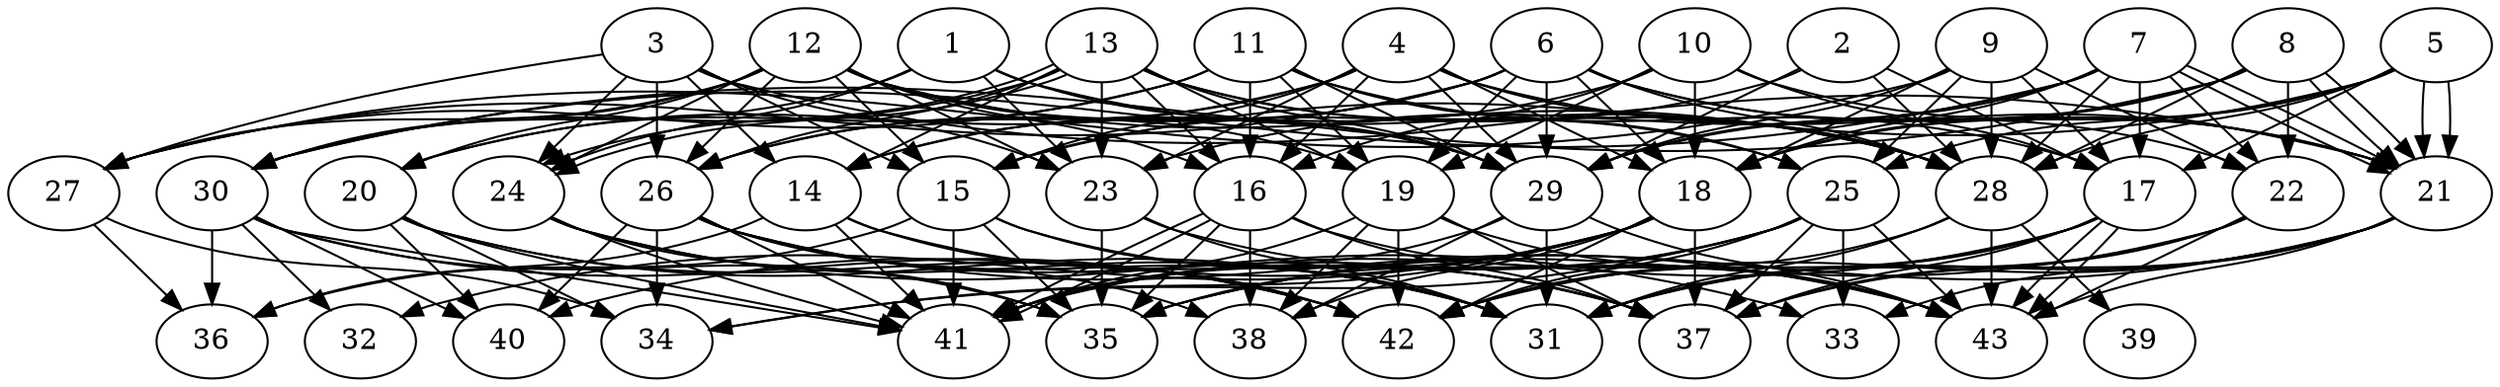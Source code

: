 // DAG (tier=3-complex, mode=compute, n=43, ccr=0.477, fat=0.786, density=0.768, regular=0.308, jump=0.316, mindata=1048576, maxdata=16777216)
// DAG automatically generated by daggen at Sun Aug 24 16:33:34 2025
// /home/ermia/Project/Environments/daggen/bin/daggen --dot --ccr 0.477 --fat 0.786 --regular 0.308 --density 0.768 --jump 0.316 --mindata 1048576 --maxdata 16777216 -n 43 
digraph G {
  1 [size="471346890932224000000", alpha="0.19", expect_size="235673445466112000000"]
  1 -> 23 [size ="484525998080000"]
  1 -> 24 [size ="484525998080000"]
  1 -> 28 [size ="484525998080000"]
  1 -> 29 [size ="484525998080000"]
  1 -> 30 [size ="484525998080000"]
  2 [size="74981011159568928", alpha="0.17", expect_size="37490505579784464"]
  2 -> 15 [size ="1571930524090368"]
  2 -> 17 [size ="1571930524090368"]
  2 -> 28 [size ="1571930524090368"]
  2 -> 29 [size ="1571930524090368"]
  3 [size="971465303833549952", alpha="0.03", expect_size="485732651916774976"]
  3 -> 14 [size ="1012992539885568"]
  3 -> 15 [size ="1012992539885568"]
  3 -> 21 [size ="1012992539885568"]
  3 -> 23 [size ="1012992539885568"]
  3 -> 24 [size ="1012992539885568"]
  3 -> 26 [size ="1012992539885568"]
  3 -> 27 [size ="1012992539885568"]
  4 [size="15309399136021582", alpha="0.14", expect_size="7654699568010791"]
  4 -> 15 [size ="593028146266112"]
  4 -> 16 [size ="593028146266112"]
  4 -> 18 [size ="593028146266112"]
  4 -> 20 [size ="593028146266112"]
  4 -> 21 [size ="593028146266112"]
  4 -> 23 [size ="593028146266112"]
  4 -> 26 [size ="593028146266112"]
  4 -> 28 [size ="593028146266112"]
  4 -> 29 [size ="593028146266112"]
  5 [size="128346222924266471424", alpha="0.01", expect_size="64173111462133235712"]
  5 -> 15 [size ="203553566097408"]
  5 -> 17 [size ="203553566097408"]
  5 -> 18 [size ="203553566097408"]
  5 -> 21 [size ="203553566097408"]
  5 -> 21 [size ="203553566097408"]
  5 -> 25 [size ="203553566097408"]
  5 -> 28 [size ="203553566097408"]
  6 [size="2434380551001967951872", alpha="0.06", expect_size="1217190275500983975936"]
  6 -> 14 [size ="1447712419479552"]
  6 -> 18 [size ="1447712419479552"]
  6 -> 19 [size ="1447712419479552"]
  6 -> 21 [size ="1447712419479552"]
  6 -> 22 [size ="1447712419479552"]
  6 -> 26 [size ="1447712419479552"]
  6 -> 27 [size ="1447712419479552"]
  6 -> 28 [size ="1447712419479552"]
  6 -> 29 [size ="1447712419479552"]
  7 [size="14808638441018058", alpha="0.01", expect_size="7404319220509029"]
  7 -> 17 [size ="575804329164800"]
  7 -> 18 [size ="575804329164800"]
  7 -> 21 [size ="575804329164800"]
  7 -> 21 [size ="575804329164800"]
  7 -> 22 [size ="575804329164800"]
  7 -> 23 [size ="575804329164800"]
  7 -> 28 [size ="575804329164800"]
  7 -> 29 [size ="575804329164800"]
  7 -> 30 [size ="575804329164800"]
  8 [size="761297916356722560", alpha="0.01", expect_size="380648958178361280"]
  8 -> 18 [size ="889256335638528"]
  8 -> 21 [size ="889256335638528"]
  8 -> 21 [size ="889256335638528"]
  8 -> 22 [size ="889256335638528"]
  8 -> 28 [size ="889256335638528"]
  8 -> 29 [size ="889256335638528"]
  8 -> 30 [size ="889256335638528"]
  9 [size="3963317485982279168", alpha="0.12", expect_size="1981658742991139584"]
  9 -> 17 [size ="1427506410291200"]
  9 -> 18 [size ="1427506410291200"]
  9 -> 22 [size ="1427506410291200"]
  9 -> 25 [size ="1427506410291200"]
  9 -> 27 [size ="1427506410291200"]
  9 -> 28 [size ="1427506410291200"]
  9 -> 29 [size ="1427506410291200"]
  10 [size="1223208412889969852416", alpha="0.05", expect_size="611604206444984926208"]
  10 -> 14 [size ="915005335666688"]
  10 -> 16 [size ="915005335666688"]
  10 -> 17 [size ="915005335666688"]
  10 -> 18 [size ="915005335666688"]
  10 -> 19 [size ="915005335666688"]
  10 -> 21 [size ="915005335666688"]
  11 [size="7217782456142563", alpha="0.15", expect_size="3608891228071281"]
  11 -> 16 [size ="255511639359488"]
  11 -> 17 [size ="255511639359488"]
  11 -> 19 [size ="255511639359488"]
  11 -> 20 [size ="255511639359488"]
  11 -> 25 [size ="255511639359488"]
  11 -> 27 [size ="255511639359488"]
  11 -> 29 [size ="255511639359488"]
  12 [size="19951871050313036", alpha="0.19", expect_size="9975935525156518"]
  12 -> 15 [size ="1102458512211968"]
  12 -> 16 [size ="1102458512211968"]
  12 -> 19 [size ="1102458512211968"]
  12 -> 20 [size ="1102458512211968"]
  12 -> 23 [size ="1102458512211968"]
  12 -> 24 [size ="1102458512211968"]
  12 -> 26 [size ="1102458512211968"]
  12 -> 27 [size ="1102458512211968"]
  12 -> 28 [size ="1102458512211968"]
  12 -> 29 [size ="1102458512211968"]
  12 -> 30 [size ="1102458512211968"]
  13 [size="113562680623157024", alpha="0.14", expect_size="56781340311578512"]
  13 -> 14 [size ="1986859420876800"]
  13 -> 16 [size ="1986859420876800"]
  13 -> 19 [size ="1986859420876800"]
  13 -> 23 [size ="1986859420876800"]
  13 -> 24 [size ="1986859420876800"]
  13 -> 24 [size ="1986859420876800"]
  13 -> 25 [size ="1986859420876800"]
  13 -> 26 [size ="1986859420876800"]
  13 -> 28 [size ="1986859420876800"]
  13 -> 29 [size ="1986859420876800"]
  13 -> 30 [size ="1986859420876800"]
  14 [size="190622642358411104", alpha="0.12", expect_size="95311321179205552"]
  14 -> 36 [size ="76456801599488"]
  14 -> 37 [size ="76456801599488"]
  14 -> 41 [size ="76456801599488"]
  14 -> 42 [size ="76456801599488"]
  15 [size="78871461590338633728", alpha="0.16", expect_size="39435730795169316864"]
  15 -> 31 [size ="147130681393152"]
  15 -> 35 [size ="147130681393152"]
  15 -> 36 [size ="147130681393152"]
  15 -> 37 [size ="147130681393152"]
  15 -> 41 [size ="147130681393152"]
  16 [size="3061917504726691840", alpha="0.14", expect_size="1530958752363345920"]
  16 -> 35 [size ="1937593998508032"]
  16 -> 37 [size ="1937593998508032"]
  16 -> 38 [size ="1937593998508032"]
  16 -> 41 [size ="1937593998508032"]
  16 -> 41 [size ="1937593998508032"]
  16 -> 43 [size ="1937593998508032"]
  17 [size="285585003778968387584", alpha="0.19", expect_size="142792501889484193792"]
  17 -> 31 [size ="346934044786688"]
  17 -> 37 [size ="346934044786688"]
  17 -> 41 [size ="346934044786688"]
  17 -> 42 [size ="346934044786688"]
  17 -> 43 [size ="346934044786688"]
  17 -> 43 [size ="346934044786688"]
  18 [size="3396168905435262222336", alpha="0.04", expect_size="1698084452717631111168"]
  18 -> 32 [size ="1807518875516928"]
  18 -> 34 [size ="1807518875516928"]
  18 -> 37 [size ="1807518875516928"]
  18 -> 38 [size ="1807518875516928"]
  18 -> 40 [size ="1807518875516928"]
  18 -> 41 [size ="1807518875516928"]
  18 -> 42 [size ="1807518875516928"]
  19 [size="2848908620882103", alpha="0.16", expect_size="1424454310441051"]
  19 -> 37 [size ="63254432841728"]
  19 -> 38 [size ="63254432841728"]
  19 -> 41 [size ="63254432841728"]
  19 -> 42 [size ="63254432841728"]
  19 -> 43 [size ="63254432841728"]
  20 [size="2916146060916993032192", alpha="0.16", expect_size="1458073030458496516096"]
  20 -> 31 [size ="1632912206200832"]
  20 -> 34 [size ="1632912206200832"]
  20 -> 40 [size ="1632912206200832"]
  20 -> 41 [size ="1632912206200832"]
  20 -> 42 [size ="1632912206200832"]
  21 [size="238837615925758263296", alpha="0.09", expect_size="119418807962879131648"]
  21 -> 31 [size ="307958223208448"]
  21 -> 33 [size ="307958223208448"]
  21 -> 35 [size ="307958223208448"]
  21 -> 37 [size ="307958223208448"]
  21 -> 42 [size ="307958223208448"]
  21 -> 43 [size ="307958223208448"]
  22 [size="1062187109286418579456", alpha="0.16", expect_size="531093554643209289728"]
  22 -> 31 [size ="832831873875968"]
  22 -> 35 [size ="832831873875968"]
  22 -> 37 [size ="832831873875968"]
  22 -> 43 [size ="832831873875968"]
  23 [size="114204979210252976128", alpha="0.03", expect_size="57102489605126488064"]
  23 -> 31 [size ="188312874647552"]
  23 -> 35 [size ="188312874647552"]
  23 -> 43 [size ="188312874647552"]
  24 [size="2933630674278711", alpha="0.10", expect_size="1466815337139355"]
  24 -> 31 [size ="89973063680000"]
  24 -> 33 [size ="89973063680000"]
  24 -> 35 [size ="89973063680000"]
  24 -> 41 [size ="89973063680000"]
  25 [size="169985107720098912", alpha="0.03", expect_size="84992553860049456"]
  25 -> 33 [size ="209128408481792"]
  25 -> 34 [size ="209128408481792"]
  25 -> 35 [size ="209128408481792"]
  25 -> 37 [size ="209128408481792"]
  25 -> 41 [size ="209128408481792"]
  25 -> 42 [size ="209128408481792"]
  25 -> 43 [size ="209128408481792"]
  26 [size="4421667648823353344", alpha="0.01", expect_size="2210833824411676672"]
  26 -> 31 [size ="1979120929996800"]
  26 -> 34 [size ="1979120929996800"]
  26 -> 37 [size ="1979120929996800"]
  26 -> 38 [size ="1979120929996800"]
  26 -> 40 [size ="1979120929996800"]
  26 -> 41 [size ="1979120929996800"]
  26 -> 43 [size ="1979120929996800"]
  27 [size="8338436827515388", alpha="0.04", expect_size="4169218413757694"]
  27 -> 34 [size ="348446208819200"]
  27 -> 36 [size ="348446208819200"]
  28 [size="2368080128203589120", alpha="0.01", expect_size="1184040064101794560"]
  28 -> 31 [size ="1270144512819200"]
  28 -> 39 [size ="1270144512819200"]
  28 -> 42 [size ="1270144512819200"]
  28 -> 43 [size ="1270144512819200"]
  29 [size="314969572674000128", alpha="0.17", expect_size="157484786337000064"]
  29 -> 31 [size ="205126841139200"]
  29 -> 38 [size ="205126841139200"]
  29 -> 41 [size ="205126841139200"]
  29 -> 43 [size ="205126841139200"]
  30 [size="87222323159324240", alpha="0.04", expect_size="43611161579662120"]
  30 -> 32 [size ="2153662101061632"]
  30 -> 35 [size ="2153662101061632"]
  30 -> 36 [size ="2153662101061632"]
  30 -> 40 [size ="2153662101061632"]
  30 -> 41 [size ="2153662101061632"]
  30 -> 42 [size ="2153662101061632"]
  31 [size="161034644047924297728", alpha="0.09", expect_size="80517322023962148864"]
  32 [size="1094913844411564800", alpha="0.18", expect_size="547456922205782400"]
  33 [size="14879060236505350", alpha="0.07", expect_size="7439530118252675"]
  34 [size="54560073119210968", alpha="0.09", expect_size="27280036559605484"]
  35 [size="1634731717624894324736", alpha="0.08", expect_size="817365858812447162368"]
  36 [size="63939755949502696", alpha="0.01", expect_size="31969877974751348"]
  37 [size="102692437465502992", alpha="0.01", expect_size="51346218732751496"]
  38 [size="1455502513960879616", alpha="0.17", expect_size="727751256980439808"]
  39 [size="2812627403124083712", alpha="0.08", expect_size="1406313701562041856"]
  40 [size="36689898260991120", alpha="0.07", expect_size="18344949130495560"]
  41 [size="1258120950908296960", alpha="0.14", expect_size="629060475454148480"]
  42 [size="22496582733031040", alpha="0.10", expect_size="11248291366515520"]
  43 [size="19079282602256044", alpha="0.04", expect_size="9539641301128022"]
}